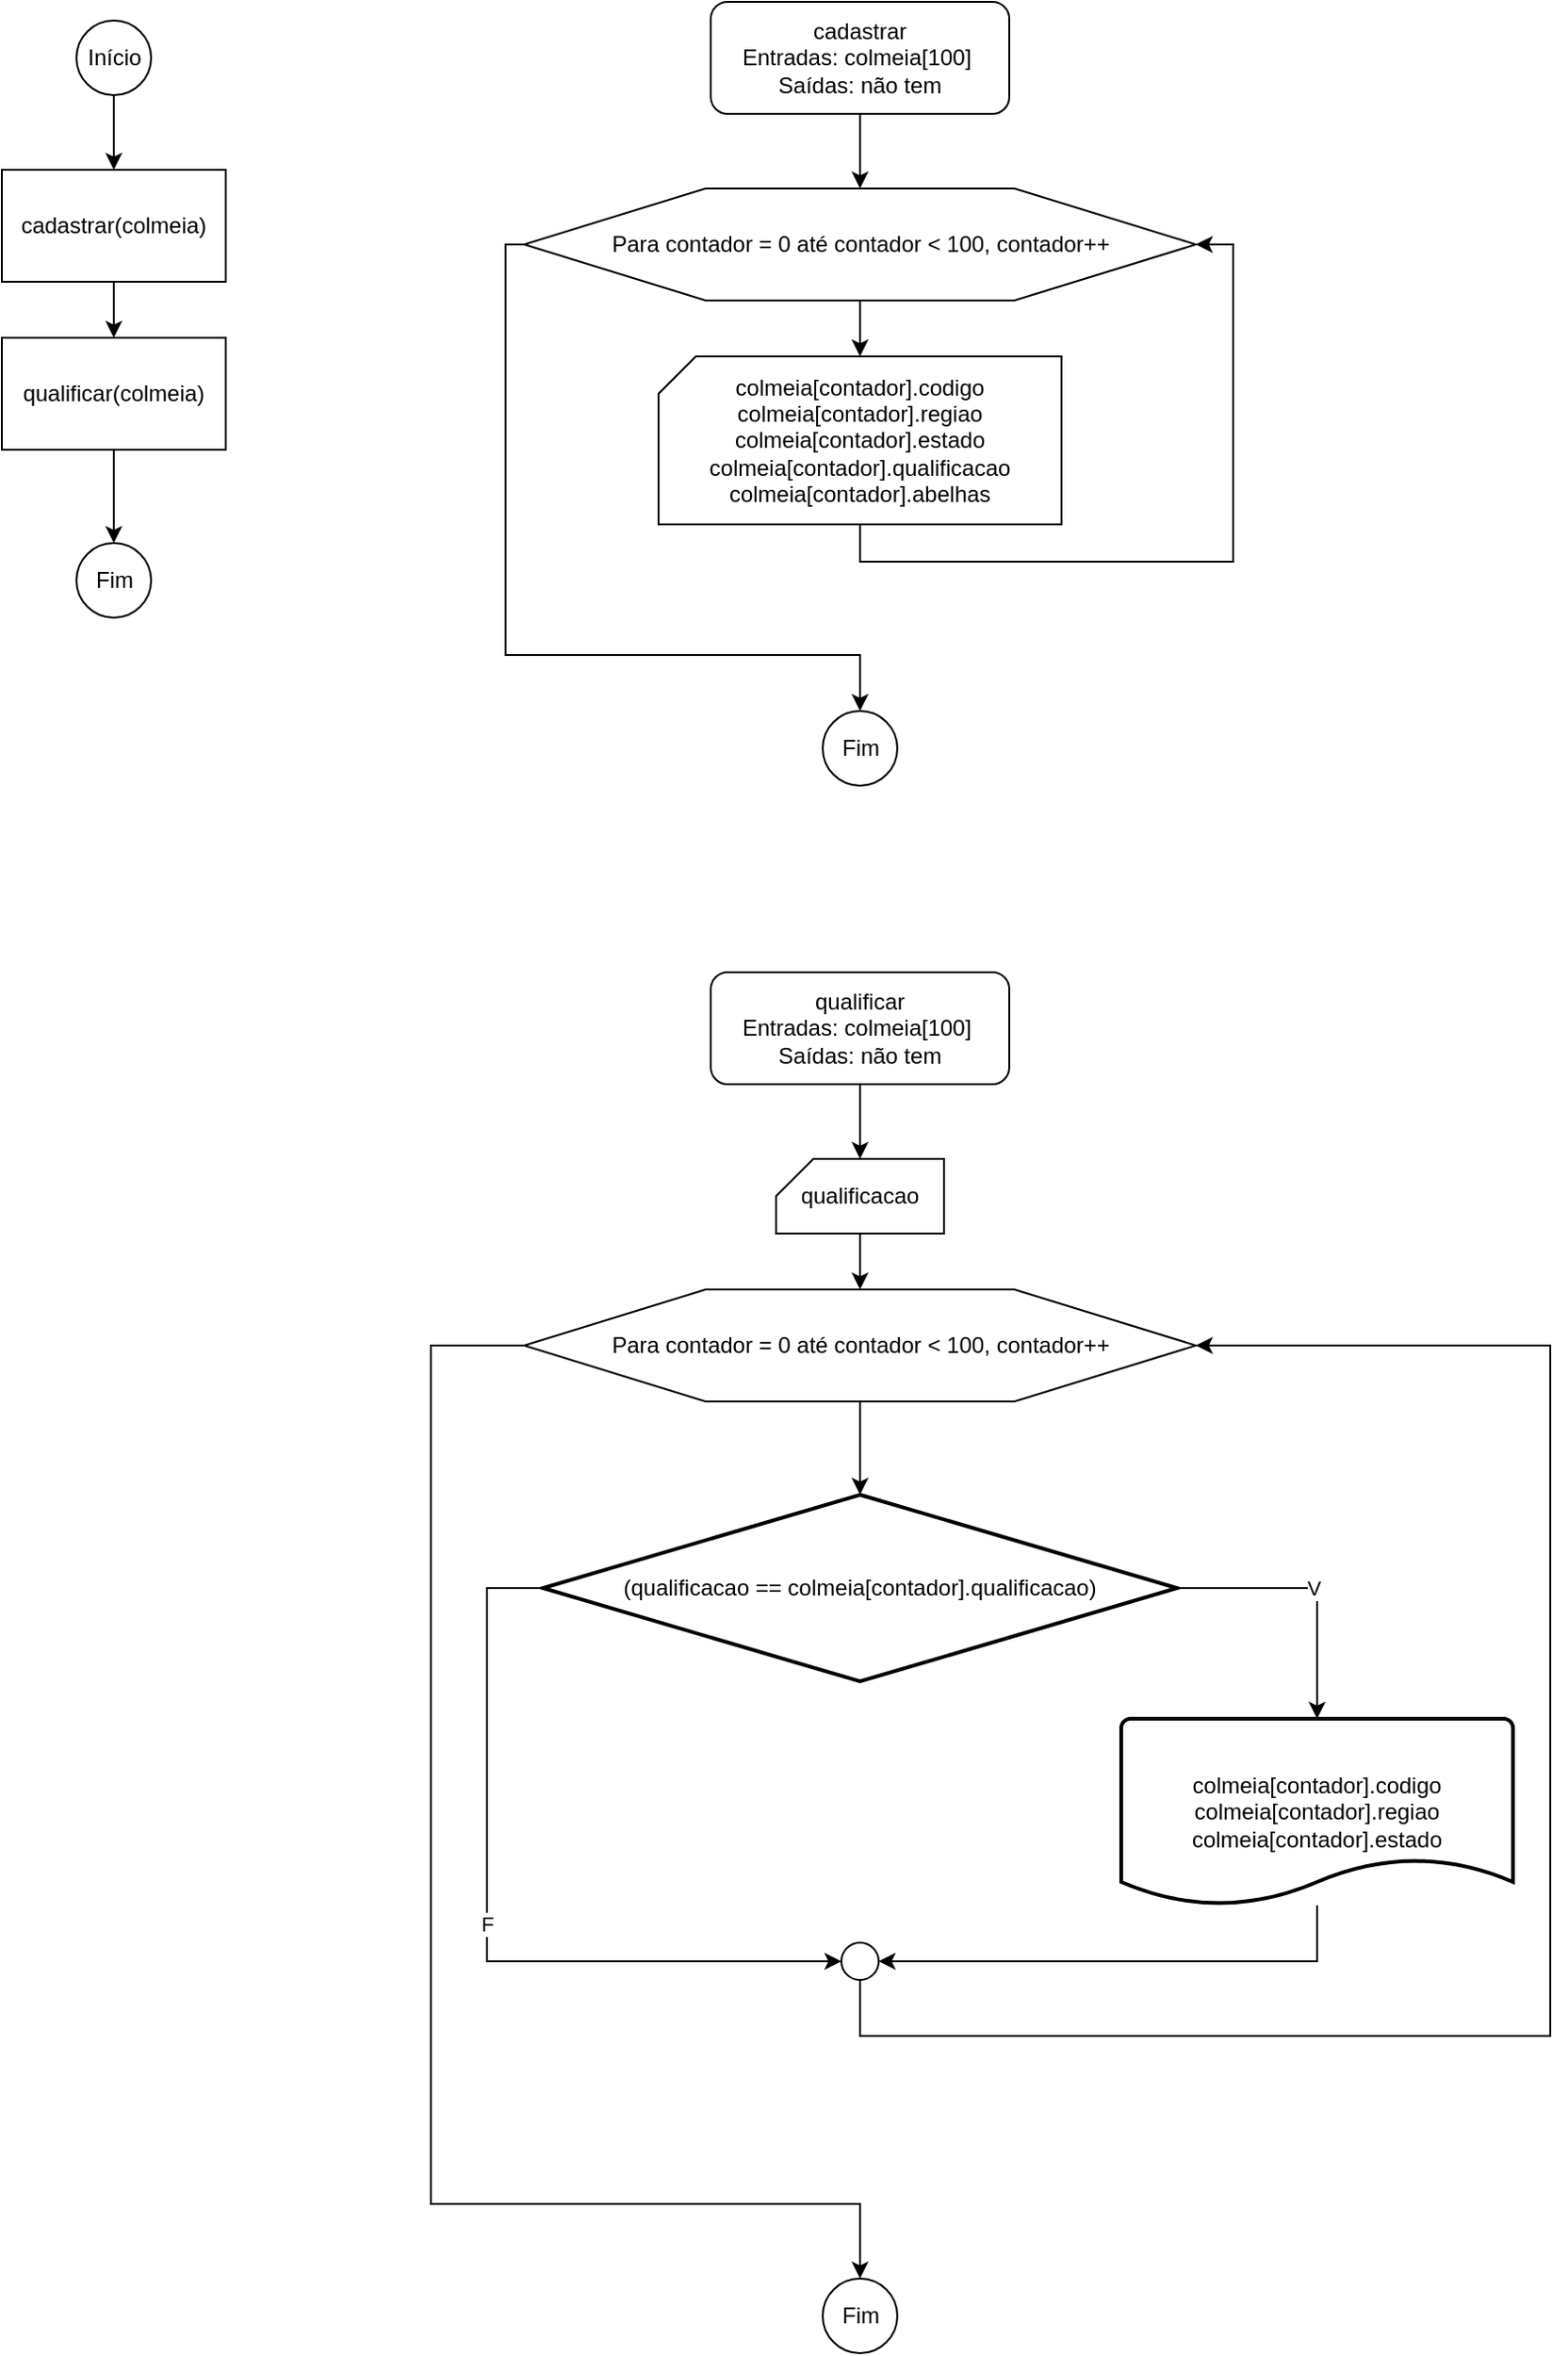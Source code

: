 <mxfile version="18.1.3" type="device"><diagram id="LuwyiB3borkj0bc13XxN" name="Página-1"><mxGraphModel dx="999" dy="1015" grid="1" gridSize="10" guides="1" tooltips="1" connect="1" arrows="1" fold="1" page="1" pageScale="1" pageWidth="827" pageHeight="1169" math="0" shadow="0"><root><mxCell id="0"/><mxCell id="1" parent="0"/><mxCell id="_8EGfFraJBx1QhtHf83--4" value="" style="edgeStyle=orthogonalEdgeStyle;rounded=0;orthogonalLoop=1;jettySize=auto;html=1;" edge="1" parent="1" source="_8EGfFraJBx1QhtHf83--1" target="_8EGfFraJBx1QhtHf83--2"><mxGeometry relative="1" as="geometry"/></mxCell><mxCell id="_8EGfFraJBx1QhtHf83--1" value="Início" style="verticalLabelPosition=middle;verticalAlign=middle;html=1;shape=mxgraph.flowchart.on-page_reference;labelPosition=center;align=center;" vertex="1" parent="1"><mxGeometry x="100" y="60" width="40" height="40" as="geometry"/></mxCell><mxCell id="_8EGfFraJBx1QhtHf83--5" value="" style="edgeStyle=orthogonalEdgeStyle;rounded=0;orthogonalLoop=1;jettySize=auto;html=1;" edge="1" parent="1" source="_8EGfFraJBx1QhtHf83--2" target="_8EGfFraJBx1QhtHf83--3"><mxGeometry relative="1" as="geometry"/></mxCell><mxCell id="_8EGfFraJBx1QhtHf83--2" value="cadastrar(colmeia)" style="rounded=0;whiteSpace=wrap;html=1;" vertex="1" parent="1"><mxGeometry x="60" y="140" width="120" height="60" as="geometry"/></mxCell><mxCell id="_8EGfFraJBx1QhtHf83--7" value="" style="edgeStyle=orthogonalEdgeStyle;rounded=0;orthogonalLoop=1;jettySize=auto;html=1;" edge="1" parent="1" source="_8EGfFraJBx1QhtHf83--3" target="_8EGfFraJBx1QhtHf83--6"><mxGeometry relative="1" as="geometry"/></mxCell><mxCell id="_8EGfFraJBx1QhtHf83--3" value="qualificar(colmeia)" style="rounded=0;whiteSpace=wrap;html=1;" vertex="1" parent="1"><mxGeometry x="60" y="230" width="120" height="60" as="geometry"/></mxCell><mxCell id="_8EGfFraJBx1QhtHf83--6" value="Fim" style="verticalLabelPosition=middle;verticalAlign=middle;html=1;shape=mxgraph.flowchart.on-page_reference;labelPosition=center;align=center;" vertex="1" parent="1"><mxGeometry x="100" y="340" width="40" height="40" as="geometry"/></mxCell><mxCell id="_8EGfFraJBx1QhtHf83--18" value="" style="edgeStyle=orthogonalEdgeStyle;rounded=0;orthogonalLoop=1;jettySize=auto;html=1;" edge="1" parent="1" source="_8EGfFraJBx1QhtHf83--8" target="_8EGfFraJBx1QhtHf83--12"><mxGeometry relative="1" as="geometry"/></mxCell><mxCell id="_8EGfFraJBx1QhtHf83--8" value="cadastrar&lt;br&gt;Entradas: colmeia[100]&amp;nbsp;&lt;br&gt;Saídas: não tem" style="rounded=1;whiteSpace=wrap;html=1;" vertex="1" parent="1"><mxGeometry x="440" y="50" width="160" height="60" as="geometry"/></mxCell><mxCell id="_8EGfFraJBx1QhtHf83--14" value="" style="edgeStyle=orthogonalEdgeStyle;rounded=0;orthogonalLoop=1;jettySize=auto;html=1;" edge="1" parent="1" source="_8EGfFraJBx1QhtHf83--12" target="_8EGfFraJBx1QhtHf83--13"><mxGeometry relative="1" as="geometry"/></mxCell><mxCell id="_8EGfFraJBx1QhtHf83--17" style="edgeStyle=orthogonalEdgeStyle;rounded=0;orthogonalLoop=1;jettySize=auto;html=1;" edge="1" parent="1" source="_8EGfFraJBx1QhtHf83--12" target="_8EGfFraJBx1QhtHf83--16"><mxGeometry relative="1" as="geometry"><Array as="points"><mxPoint x="330" y="180"/><mxPoint x="330" y="400"/><mxPoint x="520" y="400"/></Array></mxGeometry></mxCell><mxCell id="_8EGfFraJBx1QhtHf83--12" value="Para contador = 0 até contador &amp;lt; 100, contador++" style="verticalLabelPosition=middle;verticalAlign=middle;html=1;shape=hexagon;perimeter=hexagonPerimeter2;arcSize=6;size=0.27;labelPosition=center;align=center;" vertex="1" parent="1"><mxGeometry x="340" y="150" width="360" height="60" as="geometry"/></mxCell><mxCell id="_8EGfFraJBx1QhtHf83--15" style="edgeStyle=orthogonalEdgeStyle;rounded=0;orthogonalLoop=1;jettySize=auto;html=1;entryX=1;entryY=0.5;entryDx=0;entryDy=0;" edge="1" parent="1" source="_8EGfFraJBx1QhtHf83--13" target="_8EGfFraJBx1QhtHf83--12"><mxGeometry relative="1" as="geometry"><Array as="points"><mxPoint x="520" y="350"/><mxPoint x="720" y="350"/><mxPoint x="720" y="180"/></Array></mxGeometry></mxCell><mxCell id="_8EGfFraJBx1QhtHf83--13" value="colmeia[contador].codigo&lt;br&gt;colmeia[contador].regiao&lt;br&gt;colmeia[contador].estado&lt;br&gt;colmeia[contador].qualificacao&lt;br&gt;colmeia[contador].abelhas" style="verticalLabelPosition=middle;verticalAlign=middle;html=1;shape=card;whiteSpace=wrap;size=20;arcSize=12;labelPosition=center;align=center;" vertex="1" parent="1"><mxGeometry x="412" y="240" width="216" height="90" as="geometry"/></mxCell><mxCell id="_8EGfFraJBx1QhtHf83--16" value="Fim" style="verticalLabelPosition=middle;verticalAlign=middle;html=1;shape=mxgraph.flowchart.on-page_reference;labelPosition=center;align=center;" vertex="1" parent="1"><mxGeometry x="500" y="430" width="40" height="40" as="geometry"/></mxCell><mxCell id="_8EGfFraJBx1QhtHf83--29" value="" style="edgeStyle=orthogonalEdgeStyle;rounded=0;orthogonalLoop=1;jettySize=auto;html=1;" edge="1" parent="1" source="_8EGfFraJBx1QhtHf83--20" target="_8EGfFraJBx1QhtHf83--28"><mxGeometry relative="1" as="geometry"/></mxCell><mxCell id="_8EGfFraJBx1QhtHf83--20" value="qualificar&lt;br&gt;Entradas: colmeia[100]&amp;nbsp;&lt;br&gt;Saídas: não tem" style="rounded=1;whiteSpace=wrap;html=1;" vertex="1" parent="1"><mxGeometry x="440" y="570" width="160" height="60" as="geometry"/></mxCell><mxCell id="_8EGfFraJBx1QhtHf83--32" value="" style="edgeStyle=orthogonalEdgeStyle;rounded=0;orthogonalLoop=1;jettySize=auto;html=1;" edge="1" parent="1" source="_8EGfFraJBx1QhtHf83--23" target="_8EGfFraJBx1QhtHf83--30"><mxGeometry relative="1" as="geometry"/></mxCell><mxCell id="_8EGfFraJBx1QhtHf83--40" style="edgeStyle=orthogonalEdgeStyle;rounded=0;orthogonalLoop=1;jettySize=auto;html=1;" edge="1" parent="1" source="_8EGfFraJBx1QhtHf83--23" target="_8EGfFraJBx1QhtHf83--39"><mxGeometry relative="1" as="geometry"><Array as="points"><mxPoint x="290" y="770"/><mxPoint x="290" y="1230"/><mxPoint x="520" y="1230"/></Array></mxGeometry></mxCell><mxCell id="_8EGfFraJBx1QhtHf83--23" value="Para contador = 0 até contador &amp;lt; 100, contador++" style="verticalLabelPosition=middle;verticalAlign=middle;html=1;shape=hexagon;perimeter=hexagonPerimeter2;arcSize=6;size=0.27;labelPosition=center;align=center;" vertex="1" parent="1"><mxGeometry x="340" y="740" width="360" height="60" as="geometry"/></mxCell><mxCell id="_8EGfFraJBx1QhtHf83--31" value="" style="edgeStyle=orthogonalEdgeStyle;rounded=0;orthogonalLoop=1;jettySize=auto;html=1;" edge="1" parent="1" source="_8EGfFraJBx1QhtHf83--28" target="_8EGfFraJBx1QhtHf83--23"><mxGeometry relative="1" as="geometry"/></mxCell><mxCell id="_8EGfFraJBx1QhtHf83--28" value="qualificacao" style="verticalLabelPosition=middle;verticalAlign=middle;html=1;shape=card;whiteSpace=wrap;size=20;arcSize=12;labelPosition=center;align=center;" vertex="1" parent="1"><mxGeometry x="475" y="670" width="90" height="40" as="geometry"/></mxCell><mxCell id="_8EGfFraJBx1QhtHf83--34" value="V" style="edgeStyle=orthogonalEdgeStyle;rounded=0;orthogonalLoop=1;jettySize=auto;html=1;entryX=0.5;entryY=0;entryDx=0;entryDy=0;entryPerimeter=0;" edge="1" parent="1" source="_8EGfFraJBx1QhtHf83--30" target="_8EGfFraJBx1QhtHf83--33"><mxGeometry relative="1" as="geometry"><Array as="points"><mxPoint x="765" y="900"/></Array></mxGeometry></mxCell><mxCell id="_8EGfFraJBx1QhtHf83--36" value="F" style="edgeStyle=orthogonalEdgeStyle;rounded=0;orthogonalLoop=1;jettySize=auto;html=1;entryX=0;entryY=0.5;entryDx=0;entryDy=0;entryPerimeter=0;" edge="1" parent="1" source="_8EGfFraJBx1QhtHf83--30" target="_8EGfFraJBx1QhtHf83--35"><mxGeometry relative="1" as="geometry"><Array as="points"><mxPoint x="320" y="900"/><mxPoint x="320" y="1100"/></Array></mxGeometry></mxCell><mxCell id="_8EGfFraJBx1QhtHf83--30" value="(qualificacao == colmeia[contador].qualificacao)" style="strokeWidth=2;html=1;shape=mxgraph.flowchart.decision;whiteSpace=wrap;" vertex="1" parent="1"><mxGeometry x="350" y="850" width="340" height="100" as="geometry"/></mxCell><mxCell id="_8EGfFraJBx1QhtHf83--37" style="edgeStyle=orthogonalEdgeStyle;rounded=0;orthogonalLoop=1;jettySize=auto;html=1;entryX=1;entryY=0.5;entryDx=0;entryDy=0;entryPerimeter=0;" edge="1" parent="1" source="_8EGfFraJBx1QhtHf83--33" target="_8EGfFraJBx1QhtHf83--35"><mxGeometry relative="1" as="geometry"><Array as="points"><mxPoint x="765" y="1100"/></Array></mxGeometry></mxCell><mxCell id="_8EGfFraJBx1QhtHf83--33" value="colmeia[contador].codigo&lt;br&gt;colmeia[contador].regiao&lt;br&gt;colmeia[contador].estado" style="strokeWidth=2;html=1;shape=mxgraph.flowchart.document2;whiteSpace=wrap;size=0.25;" vertex="1" parent="1"><mxGeometry x="660" y="970" width="210" height="100" as="geometry"/></mxCell><mxCell id="_8EGfFraJBx1QhtHf83--38" style="edgeStyle=orthogonalEdgeStyle;rounded=0;orthogonalLoop=1;jettySize=auto;html=1;entryX=1;entryY=0.5;entryDx=0;entryDy=0;" edge="1" parent="1" source="_8EGfFraJBx1QhtHf83--35" target="_8EGfFraJBx1QhtHf83--23"><mxGeometry relative="1" as="geometry"><Array as="points"><mxPoint x="520" y="1140"/><mxPoint x="890" y="1140"/><mxPoint x="890" y="770"/></Array></mxGeometry></mxCell><mxCell id="_8EGfFraJBx1QhtHf83--35" value="" style="verticalLabelPosition=bottom;verticalAlign=top;html=1;shape=mxgraph.flowchart.on-page_reference;" vertex="1" parent="1"><mxGeometry x="510" y="1090" width="20" height="20" as="geometry"/></mxCell><mxCell id="_8EGfFraJBx1QhtHf83--39" value="Fim" style="verticalLabelPosition=middle;verticalAlign=middle;html=1;shape=mxgraph.flowchart.on-page_reference;labelPosition=center;align=center;" vertex="1" parent="1"><mxGeometry x="500" y="1270" width="40" height="40" as="geometry"/></mxCell></root></mxGraphModel></diagram></mxfile>